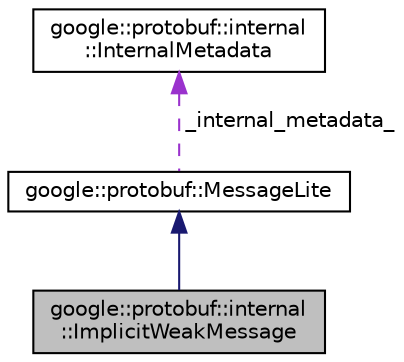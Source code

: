 digraph "google::protobuf::internal::ImplicitWeakMessage"
{
 // LATEX_PDF_SIZE
  edge [fontname="Helvetica",fontsize="10",labelfontname="Helvetica",labelfontsize="10"];
  node [fontname="Helvetica",fontsize="10",shape=record];
  Node1 [label="google::protobuf::internal\l::ImplicitWeakMessage",height=0.2,width=0.4,color="black", fillcolor="grey75", style="filled", fontcolor="black",tooltip=" "];
  Node2 -> Node1 [dir="back",color="midnightblue",fontsize="10",style="solid",fontname="Helvetica"];
  Node2 [label="google::protobuf::MessageLite",height=0.2,width=0.4,color="black", fillcolor="white", style="filled",URL="$classgoogle_1_1protobuf_1_1MessageLite.html",tooltip=" "];
  Node3 -> Node2 [dir="back",color="darkorchid3",fontsize="10",style="dashed",label=" _internal_metadata_" ,fontname="Helvetica"];
  Node3 [label="google::protobuf::internal\l::InternalMetadata",height=0.2,width=0.4,color="black", fillcolor="white", style="filled",URL="$classgoogle_1_1protobuf_1_1internal_1_1InternalMetadata.html",tooltip=" "];
}
